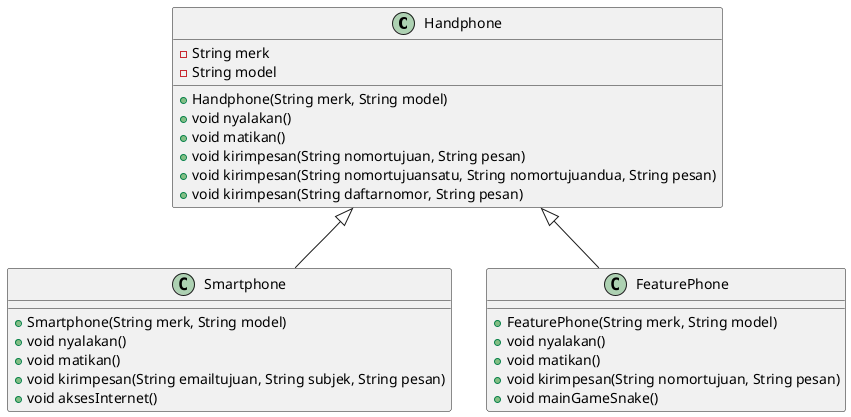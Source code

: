 @startuml handphone
class Handphone {
    - String merk
    - String model
    + Handphone(String merk, String model)
    + void nyalakan()
    + void matikan()
    + void kirimpesan(String nomortujuan, String pesan)
    + void kirimpesan(String nomortujuansatu, String nomortujuandua, String pesan)
    + void kirimpesan(String daftarnomor, String pesan)
}

class Smartphone {
    + Smartphone(String merk, String model)
    + void nyalakan()
    + void matikan()
    + void kirimpesan(String emailtujuan, String subjek, String pesan)
    + void aksesInternet()
}

class FeaturePhone {
    + FeaturePhone(String merk, String model)
    + void nyalakan()
    + void matikan()
    + void kirimpesan(String nomortujuan, String pesan)
    + void mainGameSnake()
}

Handphone <|-- Smartphone
Handphone <|-- FeaturePhone
@enduml
